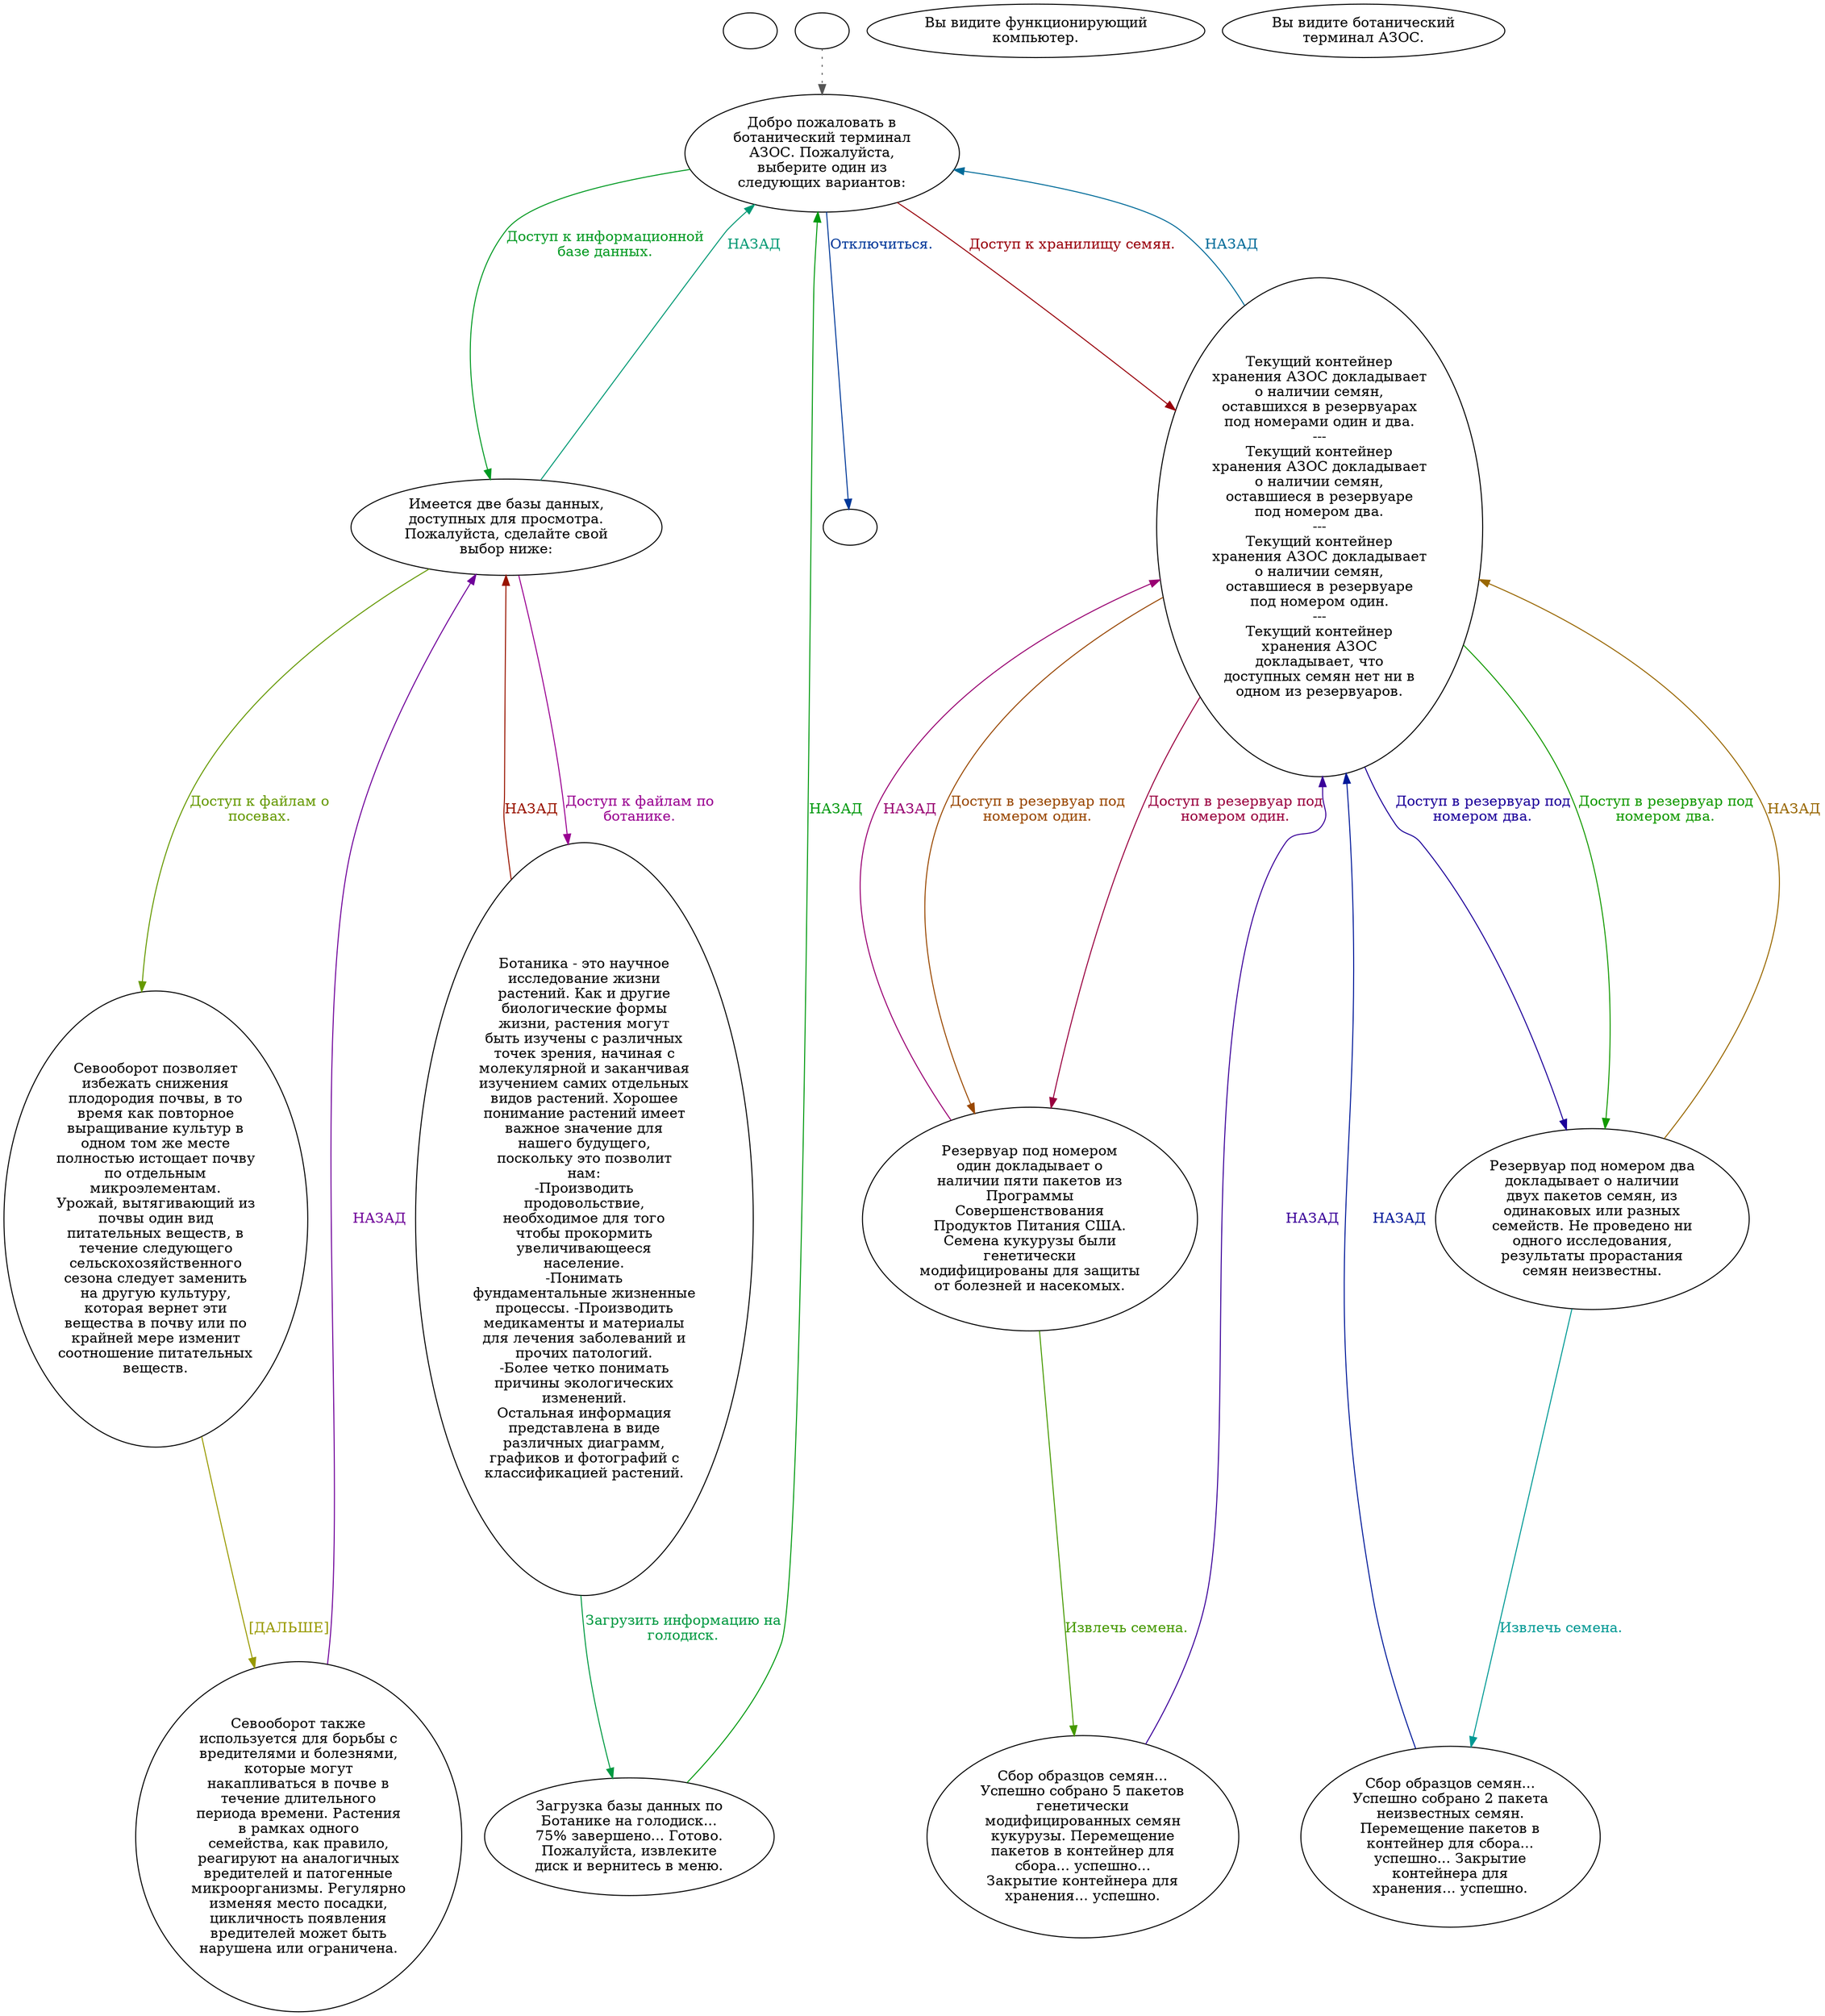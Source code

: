 digraph epai32 {
  "start" [style=filled       fillcolor="#FFFFFF"       color="#000000"]
  "start" [label=""]
  "use_p_proc" [style=filled       fillcolor="#FFFFFF"       color="#000000"]
  "use_p_proc" -> "Node001" [style=dotted color="#555555"]
  "use_p_proc" [label=""]
  "look_at_p_proc" [style=filled       fillcolor="#FFFFFF"       color="#000000"]
  "look_at_p_proc" [label="Вы видите функционирующий\nкомпьютер."]
  "description_p_proc" [style=filled       fillcolor="#FFFFFF"       color="#000000"]
  "description_p_proc" [label="Вы видите ботанический\nтерминал АЗОС."]
  "Node001" [style=filled       fillcolor="#FFFFFF"       color="#000000"]
  "Node001" [label="Добро пожаловать в\nботанический терминал\nАЗОС. Пожалуйста,\nвыберите один из\nследующих вариантов:"]
  "Node001" -> "Node002" [label="Доступ к информационной\nбазе данных." color="#009921" fontcolor="#009921"]
  "Node001" -> "Node003" [label="Доступ к хранилищу семян." color="#99000B" fontcolor="#99000B"]
  "Node001" -> "Node999" [label="Отключиться." color="#003899" fontcolor="#003899"]
  "Node002" [style=filled       fillcolor="#FFFFFF"       color="#000000"]
  "Node002" [label="Имеется две базы данных,\nдоступных для просмотра.\nПожалуйста, сделайте свой\nвыбор ниже:"]
  "Node002" -> "Node004" [label="Доступ к файлам о\nпосевах." color="#659900" fontcolor="#659900"]
  "Node002" -> "Node006" [label="Доступ к файлам по\nботанике." color="#990091" fontcolor="#990091"]
  "Node002" -> "Node001" [label="НАЗАД" color="#009974" fontcolor="#009974"]
  "Node003" [style=filled       fillcolor="#FFFFFF"       color="#000000"]
  "Node003" [label="Текущий контейнер\nхранения АЗОС докладывает\nо наличии семян,\nоставшихся в резервуарах\nпод номерами один и два.\n---\nТекущий контейнер\nхранения АЗОС докладывает\nо наличии семян,\nоставшиеся в резервуаре\nпод номером два.\n---\nТекущий контейнер\nхранения АЗОС докладывает\nо наличии семян,\nоставшиеся в резервуаре\nпод номером один.\n---\nТекущий контейнер\nхранения АЗОС\nдокладывает, что\nдоступных семян нет ни в\nодном из резервуаров."]
  "Node003" -> "Node014" [label="Доступ в резервуар под\nномером один." color="#994700" fontcolor="#994700"]
  "Node003" -> "Node015" [label="Доступ в резервуар под\nномером два." color="#1B0099" fontcolor="#1B0099"]
  "Node003" -> "Node015" [label="Доступ в резервуар под\nномером два." color="#129900" fontcolor="#129900"]
  "Node003" -> "Node014" [label="Доступ в резервуар под\nномером один." color="#99003E" fontcolor="#99003E"]
  "Node003" -> "Node001" [label="НАЗАД" color="#006B99" fontcolor="#006B99"]
  "Node004" [style=filled       fillcolor="#FFFFFF"       color="#000000"]
  "Node004" [label="Севооборот позволяет\nизбежать снижения\nплодородия почвы, в то\nвремя как повторное\nвыращивание культур в\nодном том же месте\nполностью истощает почву\nпо отдельным\nмикроэлементам.\nУрожай, вытягивающий из\nпочвы один вид\nпитательных веществ, в\nтечение следующего\nсельскохозяйственного\nсезона следует заменить\nна другую культуру,\nкоторая вернет эти\nвещества в почву или по\nкрайней мере изменит\nсоотношение питательных\nвеществ."]
  "Node004" -> "Node005" [label="[ДАЛЬШЕ]" color="#989900" fontcolor="#989900"]
  "Node005" [style=filled       fillcolor="#FFFFFF"       color="#000000"]
  "Node005" [label="Севооборот также\nиспользуется для борьбы с\nвредителями и болезнями,\nкоторые могут\nнакапливаться в почве в\nтечение длительного\nпериода времени. Растения\nв рамках одного\nсемейства, как правило,\nреагируют на аналогичных\nвредителей и патогенные\nмикроорганизмы. Регулярно\nизменяя место посадки,\nцикличность появления\nвредителей может быть\nнарушена или ограничена."]
  "Node005" -> "Node002" [label="НАЗАД" color="#6E0099" fontcolor="#6E0099"]
  "Node006" [style=filled       fillcolor="#FFFFFF"       color="#000000"]
  "Node006" [label="Ботаника - это научное\nисследование жизни\nрастений. Как и другие\nбиологические формы\nжизни, растения могут\nбыть изучены с различных\nточек зрения, начиная с\nмолекулярной и заканчивая\nизучением самих отдельных\nвидов растений. Хорошее\nпонимание растений имеет\nважное значение для\nнашего будущего,\nпоскольку это позволит\nнам:\n-Производить\nпродовольствие,\nнеобходимое для того\nчтобы прокормить\nувеличивающееся\nнаселение.\n-Понимать\nфундаментальные жизненные\nпроцессы. -Производить\nмедикаменты и материалы\nдля лечения заболеваний и\nпрочих патологий.\n-Более четко понимать\nпричины экологических\nизменений.\nОстальная информация\nпредставлена в виде\nразличных диаграмм,\nграфиков и фотографий с\nклассификацией растений."]
  "Node006" -> "Node017" [label="Загрузить информацию на\nголодиск." color="#009941" fontcolor="#009941"]
  "Node006" -> "Node002" [label="НАЗАД" color="#991400" fontcolor="#991400"]
  "Node013" [style=filled       fillcolor="#FFFFFF"       color="#000000"]
  "Node013" [label="Сбор образцов семян...\nУспешно собрано 2 пакета\nнеизвестных семян.\nПеремещение пакетов в\nконтейнер для сбора...\nуспешно... Закрытие\nконтейнера для\nхранения... успешно."]
  "Node013" -> "Node003" [label="НАЗАД" color="#001899" fontcolor="#001899"]
  "Node014" [style=filled       fillcolor="#FFFFFF"       color="#000000"]
  "Node014" [label="Резервуар под номером\nодин докладывает о\nналичии пяти пакетов из\nПрограммы\nСовершенствования\nПродуктов Питания США.\nСемена кукурузы были\nгенетически\nмодифицированы для защиты\nот болезней и насекомых."]
  "Node014" -> "Node016" [label="Извлечь семена." color="#459900" fontcolor="#459900"]
  "Node014" -> "Node003" [label="НАЗАД" color="#990072" fontcolor="#990072"]
  "Node015" [style=filled       fillcolor="#FFFFFF"       color="#000000"]
  "Node015" [label="Резервуар под номером два\nдокладывает о наличии\nдвух пакетов семян, из\nодинаковых или разных\nсемейств. Не проведено ни\nодного исследования,\nрезультаты прорастания\nсемян неизвестны."]
  "Node015" -> "Node013" [label="Извлечь семена." color="#009994" fontcolor="#009994"]
  "Node015" -> "Node003" [label="НАЗАД" color="#996700" fontcolor="#996700"]
  "Node016" [style=filled       fillcolor="#FFFFFF"       color="#000000"]
  "Node016" [label="Сбор образцов семян...\nУспешно собрано 5 пакетов\nгенетически\nмодифицированных семян\nкукурузы. Перемещение\nпакетов в контейнер для\nсбора... успешно...\nЗакрытие контейнера для\nхранения... успешно."]
  "Node016" -> "Node003" [label="НАЗАД" color="#3A0099" fontcolor="#3A0099"]
  "Node017" [style=filled       fillcolor="#FFFFFF"       color="#000000"]
  "Node017" [label="Загрузка базы данных по\nБотанике на голодиск...\n75% завершено... Готово.\nПожалуйста, извлеките\nдиск и вернитесь в меню."]
  "Node017" -> "Node001" [label="НАЗАД" color="#00990E" fontcolor="#00990E"]
  "Node999" [style=filled       fillcolor="#FFFFFF"       color="#000000"]
  "Node999" [label=""]
}